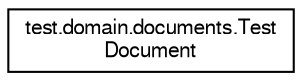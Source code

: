 digraph "Jerarquia Gràfica de la Classe"
{
 // LATEX_PDF_SIZE
  edge [fontname="FreeSans",fontsize="10",labelfontname="FreeSans",labelfontsize="10"];
  node [fontname="FreeSans",fontsize="10",shape=record];
  rankdir="LR";
  Node0 [label="test.domain.documents.Test\lDocument",height=0.2,width=0.4,color="black", fillcolor="white", style="filled",URL="$classtest_1_1domain_1_1documents_1_1_test_document.html",tooltip="Classe per provar de forma unitària la classe Document."];
}
